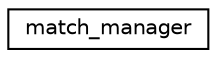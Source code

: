 digraph "Graphical Class Hierarchy"
{
  edge [fontname="Helvetica",fontsize="10",labelfontname="Helvetica",labelfontsize="10"];
  node [fontname="Helvetica",fontsize="10",shape=record];
  rankdir="LR";
  Node0 [label="match_manager",height=0.2,width=0.4,color="black", fillcolor="white", style="filled",URL="$classmatch__manager.html"];
}
